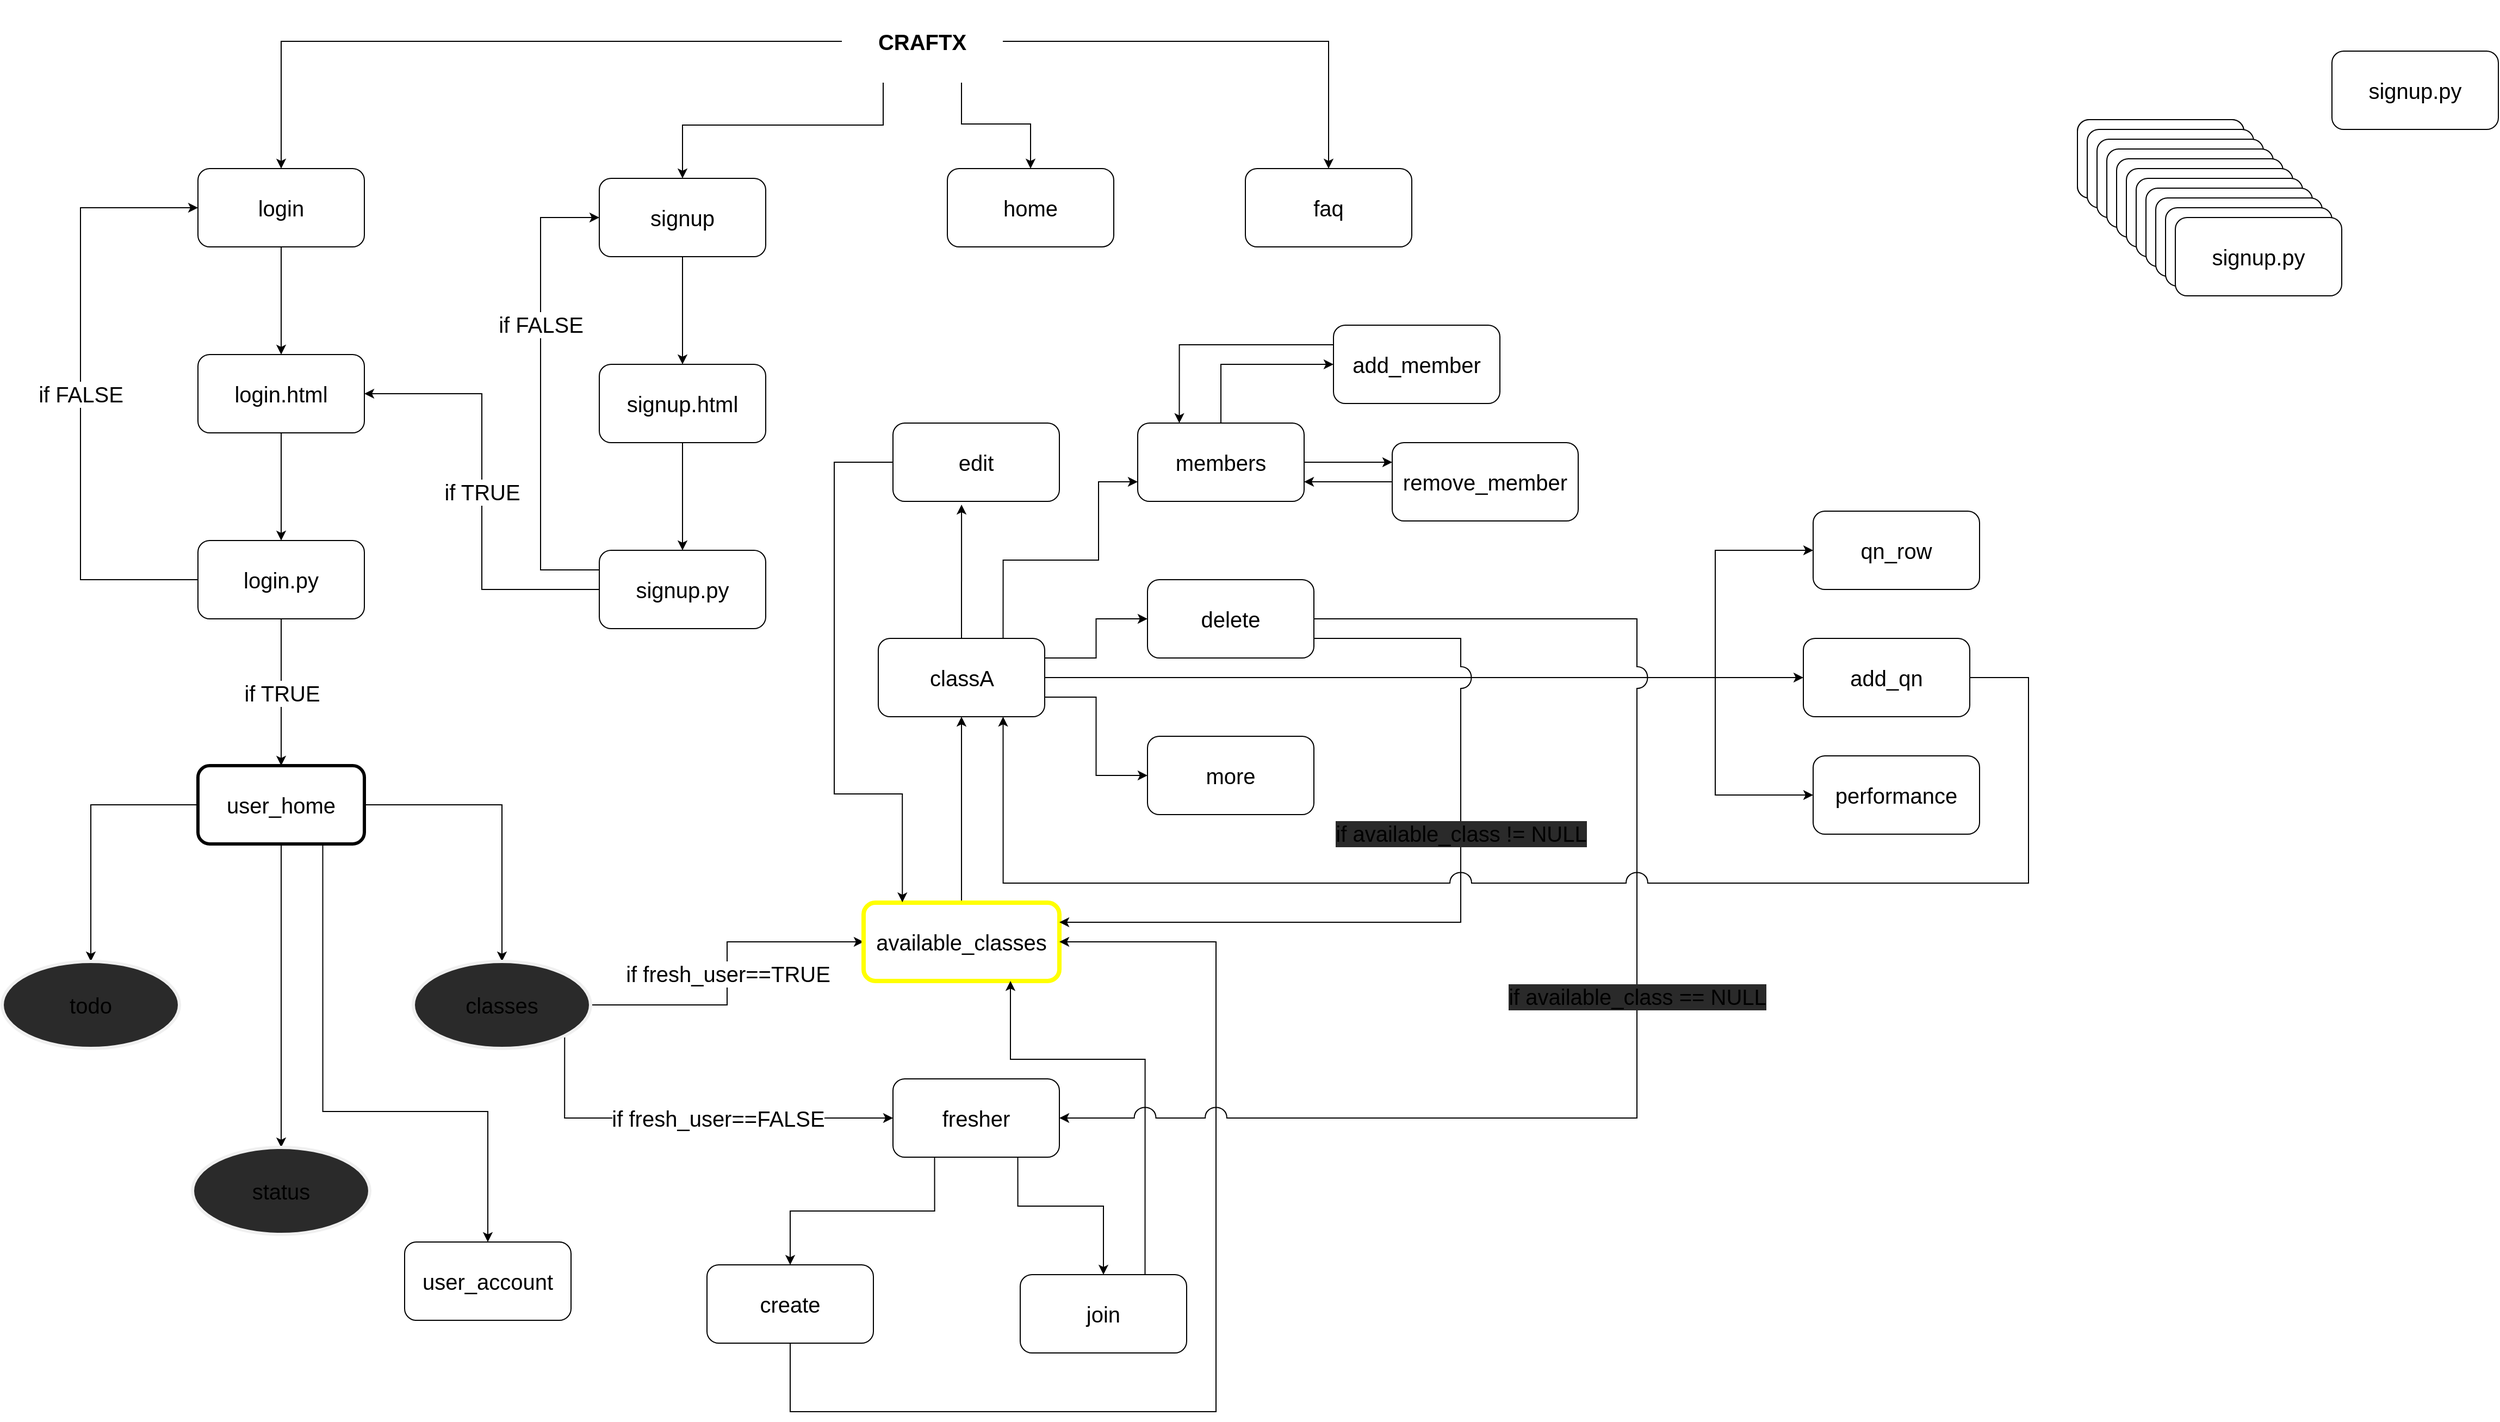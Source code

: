 <mxfile version="14.4.3" type="github">
  <diagram id="9yBxZeoPjb4uYD_nnHj8" name="Page-1">
    <mxGraphModel dx="1736" dy="902" grid="1" gridSize="4" guides="1" tooltips="1" connect="1" arrows="1" fold="1" page="0" pageScale="1" pageWidth="2000" pageHeight="2000" math="0" shadow="0">
      <root>
        <mxCell id="0" />
        <mxCell id="1" parent="0" />
        <mxCell id="fFZW_oCPpxYMm6qtP-ck-10" style="edgeStyle=orthogonalEdgeStyle;rounded=0;orthogonalLoop=1;jettySize=auto;html=1;entryX=0.5;entryY=0;entryDx=0;entryDy=0;fontSize=20;sketch=0;shadow=0;" parent="1" source="fFZW_oCPpxYMm6qtP-ck-1" target="fFZW_oCPpxYMm6qtP-ck-7" edge="1">
          <mxGeometry relative="1" as="geometry">
            <Array as="points">
              <mxPoint x="864" y="185" />
              <mxPoint x="680" y="185" />
            </Array>
          </mxGeometry>
        </mxCell>
        <mxCell id="fFZW_oCPpxYMm6qtP-ck-11" style="edgeStyle=orthogonalEdgeStyle;rounded=0;orthogonalLoop=1;jettySize=auto;html=1;entryX=0.5;entryY=0;entryDx=0;entryDy=0;fontSize=20;sketch=0;shadow=0;" parent="1" source="fFZW_oCPpxYMm6qtP-ck-1" target="fFZW_oCPpxYMm6qtP-ck-8" edge="1">
          <mxGeometry relative="1" as="geometry">
            <Array as="points">
              <mxPoint x="936" y="184" />
              <mxPoint x="1000" y="184" />
            </Array>
          </mxGeometry>
        </mxCell>
        <mxCell id="fFZW_oCPpxYMm6qtP-ck-12" style="edgeStyle=orthogonalEdgeStyle;rounded=0;orthogonalLoop=1;jettySize=auto;html=1;entryX=0.5;entryY=0;entryDx=0;entryDy=0;fontSize=20;sketch=0;shadow=0;" parent="1" source="fFZW_oCPpxYMm6qtP-ck-1" target="fFZW_oCPpxYMm6qtP-ck-9" edge="1">
          <mxGeometry relative="1" as="geometry" />
        </mxCell>
        <mxCell id="fFZW_oCPpxYMm6qtP-ck-13" style="edgeStyle=orthogonalEdgeStyle;rounded=0;orthogonalLoop=1;jettySize=auto;html=1;entryX=0.5;entryY=0;entryDx=0;entryDy=0;fontSize=20;sketch=0;shadow=0;" parent="1" source="fFZW_oCPpxYMm6qtP-ck-1" target="fFZW_oCPpxYMm6qtP-ck-2" edge="1">
          <mxGeometry relative="1" as="geometry" />
        </mxCell>
        <mxCell id="fFZW_oCPpxYMm6qtP-ck-1" value="&lt;font style=&quot;font-size: 20px&quot;&gt;CRAFTX&lt;/font&gt;" style="rounded=0;whiteSpace=wrap;html=1;fontStyle=1;strokeWidth=4;sketch=0;shadow=0;strokeColor=#FFFFFF;" parent="1" vertex="1">
          <mxGeometry x="828" y="72" width="144" height="72" as="geometry" />
        </mxCell>
        <mxCell id="fFZW_oCPpxYMm6qtP-ck-18" style="edgeStyle=orthogonalEdgeStyle;rounded=0;orthogonalLoop=1;jettySize=auto;html=1;entryX=0.5;entryY=0;entryDx=0;entryDy=0;fontSize=20;sketch=0;shadow=0;" parent="1" source="fFZW_oCPpxYMm6qtP-ck-2" target="fFZW_oCPpxYMm6qtP-ck-17" edge="1">
          <mxGeometry relative="1" as="geometry" />
        </mxCell>
        <mxCell id="fFZW_oCPpxYMm6qtP-ck-2" value="login" style="rounded=1;whiteSpace=wrap;html=1;strokeWidth=1;perimeterSpacing=0;shadow=0;sketch=0;glass=0;fontSize=20;labelBorderColor=none;fontStyle=0;horizontal=1;align=center;verticalAlign=middle;" parent="1" vertex="1">
          <mxGeometry x="234" y="225" width="153" height="72" as="geometry" />
        </mxCell>
        <mxCell id="fFZW_oCPpxYMm6qtP-ck-24" style="edgeStyle=orthogonalEdgeStyle;rounded=0;orthogonalLoop=1;jettySize=auto;html=1;entryX=0.5;entryY=0;entryDx=0;entryDy=0;fontSize=20;sketch=0;shadow=0;" parent="1" source="fFZW_oCPpxYMm6qtP-ck-7" target="fFZW_oCPpxYMm6qtP-ck-23" edge="1">
          <mxGeometry relative="1" as="geometry" />
        </mxCell>
        <mxCell id="fFZW_oCPpxYMm6qtP-ck-7" value="signup" style="rounded=1;whiteSpace=wrap;html=1;strokeWidth=1;perimeterSpacing=0;shadow=0;sketch=0;glass=0;fontSize=20;labelBorderColor=none;fontStyle=0;horizontal=1;align=center;verticalAlign=middle;" parent="1" vertex="1">
          <mxGeometry x="603" y="234" width="153" height="72" as="geometry" />
        </mxCell>
        <mxCell id="fFZW_oCPpxYMm6qtP-ck-8" value="home" style="rounded=1;whiteSpace=wrap;html=1;strokeWidth=1;perimeterSpacing=0;shadow=0;sketch=0;glass=0;fontSize=20;labelBorderColor=none;fontStyle=0;horizontal=1;align=center;verticalAlign=middle;" parent="1" vertex="1">
          <mxGeometry x="923" y="225" width="153" height="72" as="geometry" />
        </mxCell>
        <mxCell id="fFZW_oCPpxYMm6qtP-ck-9" value="faq" style="rounded=1;whiteSpace=wrap;html=1;strokeWidth=1;perimeterSpacing=0;shadow=0;sketch=0;glass=0;fontSize=20;labelBorderColor=none;fontStyle=0;horizontal=1;align=center;verticalAlign=middle;" parent="1" vertex="1">
          <mxGeometry x="1197" y="225" width="153" height="72" as="geometry" />
        </mxCell>
        <mxCell id="fFZW_oCPpxYMm6qtP-ck-21" value="if TRUE" style="edgeStyle=orthogonalEdgeStyle;rounded=0;orthogonalLoop=1;jettySize=auto;html=1;entryX=0.5;entryY=0;entryDx=0;entryDy=0;fontSize=20;sketch=0;shadow=0;" parent="1" source="fFZW_oCPpxYMm6qtP-ck-15" target="fFZW_oCPpxYMm6qtP-ck-16" edge="1">
          <mxGeometry relative="1" as="geometry" />
        </mxCell>
        <mxCell id="fFZW_oCPpxYMm6qtP-ck-22" value="if FALSE" style="edgeStyle=orthogonalEdgeStyle;rounded=0;orthogonalLoop=1;jettySize=auto;html=1;entryX=0;entryY=0.5;entryDx=0;entryDy=0;fontSize=20;sketch=0;shadow=0;" parent="1" source="fFZW_oCPpxYMm6qtP-ck-15" target="fFZW_oCPpxYMm6qtP-ck-2" edge="1">
          <mxGeometry relative="1" as="geometry">
            <Array as="points">
              <mxPoint x="126" y="603" />
              <mxPoint x="126" y="261" />
            </Array>
          </mxGeometry>
        </mxCell>
        <mxCell id="fFZW_oCPpxYMm6qtP-ck-15" value="login.py" style="rounded=1;whiteSpace=wrap;html=1;strokeWidth=1;perimeterSpacing=0;shadow=0;sketch=0;glass=0;fontSize=20;labelBorderColor=none;fontStyle=0;horizontal=1;align=center;verticalAlign=middle;" parent="1" vertex="1">
          <mxGeometry x="234" y="567" width="153" height="72" as="geometry" />
        </mxCell>
        <mxCell id="fFZW_oCPpxYMm6qtP-ck-32" style="edgeStyle=orthogonalEdgeStyle;rounded=0;sketch=0;orthogonalLoop=1;jettySize=auto;html=1;entryX=0.5;entryY=0;entryDx=0;entryDy=0;fontSize=20;shadow=0;" parent="1" source="fFZW_oCPpxYMm6qtP-ck-16" target="fFZW_oCPpxYMm6qtP-ck-31" edge="1">
          <mxGeometry relative="1" as="geometry" />
        </mxCell>
        <mxCell id="fFZW_oCPpxYMm6qtP-ck-33" style="edgeStyle=orthogonalEdgeStyle;rounded=0;sketch=0;orthogonalLoop=1;jettySize=auto;html=1;entryX=0.5;entryY=0;entryDx=0;entryDy=0;fontSize=20;shadow=0;" parent="1" source="fFZW_oCPpxYMm6qtP-ck-16" target="fFZW_oCPpxYMm6qtP-ck-29" edge="1">
          <mxGeometry relative="1" as="geometry" />
        </mxCell>
        <mxCell id="fFZW_oCPpxYMm6qtP-ck-34" style="edgeStyle=orthogonalEdgeStyle;rounded=0;sketch=0;orthogonalLoop=1;jettySize=auto;html=1;entryX=0.5;entryY=0;entryDx=0;entryDy=0;fontSize=20;shadow=0;" parent="1" source="fFZW_oCPpxYMm6qtP-ck-16" target="fFZW_oCPpxYMm6qtP-ck-30" edge="1">
          <mxGeometry relative="1" as="geometry" />
        </mxCell>
        <mxCell id="DR5TsTOSP0Q5MDGVdr88-40" style="edgeStyle=orthogonalEdgeStyle;rounded=0;sketch=0;orthogonalLoop=1;jettySize=auto;html=1;exitX=0.75;exitY=1;exitDx=0;exitDy=0;entryX=0.5;entryY=0;entryDx=0;entryDy=0;shadow=0;labelBackgroundColor=#2A2A2A;strokeWidth=1;" parent="1" source="fFZW_oCPpxYMm6qtP-ck-16" target="DR5TsTOSP0Q5MDGVdr88-19" edge="1">
          <mxGeometry relative="1" as="geometry">
            <Array as="points">
              <mxPoint x="349" y="1092" />
              <mxPoint x="501" y="1092" />
            </Array>
          </mxGeometry>
        </mxCell>
        <mxCell id="fFZW_oCPpxYMm6qtP-ck-16" value="user_home" style="rounded=1;whiteSpace=wrap;html=1;strokeWidth=3;perimeterSpacing=0;shadow=0;sketch=0;glass=0;fontSize=20;labelBorderColor=none;fontStyle=0;horizontal=1;align=center;verticalAlign=middle;" parent="1" vertex="1">
          <mxGeometry x="234" y="774" width="153" height="72" as="geometry" />
        </mxCell>
        <mxCell id="fFZW_oCPpxYMm6qtP-ck-19" style="edgeStyle=orthogonalEdgeStyle;rounded=0;orthogonalLoop=1;jettySize=auto;html=1;entryX=0.5;entryY=0;entryDx=0;entryDy=0;fontSize=20;sketch=0;shadow=0;" parent="1" source="fFZW_oCPpxYMm6qtP-ck-17" target="fFZW_oCPpxYMm6qtP-ck-15" edge="1">
          <mxGeometry relative="1" as="geometry" />
        </mxCell>
        <mxCell id="fFZW_oCPpxYMm6qtP-ck-17" value="login.html" style="rounded=1;whiteSpace=wrap;html=1;strokeWidth=1;perimeterSpacing=0;shadow=0;sketch=0;glass=0;fontSize=20;labelBorderColor=none;fontStyle=0;horizontal=1;align=center;verticalAlign=middle;" parent="1" vertex="1">
          <mxGeometry x="234" y="396" width="153" height="72" as="geometry" />
        </mxCell>
        <mxCell id="fFZW_oCPpxYMm6qtP-ck-26" style="edgeStyle=orthogonalEdgeStyle;rounded=0;orthogonalLoop=1;jettySize=auto;html=1;entryX=0.5;entryY=0;entryDx=0;entryDy=0;fontSize=20;sketch=0;shadow=0;" parent="1" source="fFZW_oCPpxYMm6qtP-ck-23" target="fFZW_oCPpxYMm6qtP-ck-25" edge="1">
          <mxGeometry relative="1" as="geometry" />
        </mxCell>
        <mxCell id="fFZW_oCPpxYMm6qtP-ck-23" value="signup.html" style="rounded=1;whiteSpace=wrap;html=1;strokeWidth=1;perimeterSpacing=0;shadow=0;sketch=0;glass=0;fontSize=20;labelBorderColor=none;fontStyle=0;horizontal=1;align=center;verticalAlign=middle;" parent="1" vertex="1">
          <mxGeometry x="603" y="405" width="153" height="72" as="geometry" />
        </mxCell>
        <mxCell id="fFZW_oCPpxYMm6qtP-ck-27" value="if TRUE" style="edgeStyle=orthogonalEdgeStyle;rounded=0;orthogonalLoop=1;jettySize=auto;html=1;entryX=1;entryY=0.5;entryDx=0;entryDy=0;fontSize=20;sketch=0;shadow=0;" parent="1" source="fFZW_oCPpxYMm6qtP-ck-25" target="fFZW_oCPpxYMm6qtP-ck-17" edge="1">
          <mxGeometry relative="1" as="geometry" />
        </mxCell>
        <mxCell id="fFZW_oCPpxYMm6qtP-ck-28" value="if FALSE" style="edgeStyle=orthogonalEdgeStyle;rounded=0;orthogonalLoop=1;jettySize=auto;html=1;exitX=0;exitY=0.25;exitDx=0;exitDy=0;entryX=0;entryY=0.5;entryDx=0;entryDy=0;fontSize=20;sketch=0;shadow=0;" parent="1" source="fFZW_oCPpxYMm6qtP-ck-25" target="fFZW_oCPpxYMm6qtP-ck-7" edge="1">
          <mxGeometry x="0.296" relative="1" as="geometry">
            <Array as="points">
              <mxPoint x="549" y="594" />
              <mxPoint x="549" y="270" />
            </Array>
            <mxPoint as="offset" />
          </mxGeometry>
        </mxCell>
        <mxCell id="fFZW_oCPpxYMm6qtP-ck-25" value="signup.py" style="rounded=1;whiteSpace=wrap;html=1;strokeWidth=1;perimeterSpacing=0;shadow=0;sketch=0;glass=0;fontSize=20;labelBorderColor=none;fontStyle=0;horizontal=1;align=center;verticalAlign=middle;" parent="1" vertex="1">
          <mxGeometry x="603" y="576" width="153" height="72" as="geometry" />
        </mxCell>
        <mxCell id="fFZW_oCPpxYMm6qtP-ck-41" value="if fresh_user==TRUE" style="edgeStyle=orthogonalEdgeStyle;rounded=0;sketch=0;orthogonalLoop=1;jettySize=auto;html=1;exitX=1;exitY=0.5;exitDx=0;exitDy=0;entryX=0;entryY=0.5;entryDx=0;entryDy=0;fontSize=20;shadow=0;" parent="1" source="fFZW_oCPpxYMm6qtP-ck-29" target="fFZW_oCPpxYMm6qtP-ck-35" edge="1">
          <mxGeometry relative="1" as="geometry" />
        </mxCell>
        <mxCell id="fFZW_oCPpxYMm6qtP-ck-42" value="if fresh_user==FALSE" style="edgeStyle=orthogonalEdgeStyle;rounded=0;sketch=0;orthogonalLoop=1;jettySize=auto;html=1;exitX=1;exitY=1;exitDx=0;exitDy=0;entryX=0;entryY=0.5;entryDx=0;entryDy=0;fontSize=20;shadow=0;" parent="1" source="fFZW_oCPpxYMm6qtP-ck-29" target="fFZW_oCPpxYMm6qtP-ck-40" edge="1">
          <mxGeometry x="0.148" relative="1" as="geometry">
            <Array as="points">
              <mxPoint x="571" y="1098" />
            </Array>
            <mxPoint as="offset" />
          </mxGeometry>
        </mxCell>
        <mxCell id="fFZW_oCPpxYMm6qtP-ck-29" value="classes" style="ellipse;whiteSpace=wrap;html=1;shadow=0;glass=0;sketch=0;strokeColor=#f0f0f0;strokeWidth=3;fillColor=#2a2a2a;gradientColor=none;fontSize=20;align=center;" parent="1" vertex="1">
          <mxGeometry x="432" y="954" width="163" height="80" as="geometry" />
        </mxCell>
        <mxCell id="fFZW_oCPpxYMm6qtP-ck-30" value="todo" style="ellipse;whiteSpace=wrap;html=1;shadow=0;glass=0;sketch=0;strokeColor=#f0f0f0;strokeWidth=3;fillColor=#2a2a2a;gradientColor=none;fontSize=20;align=center;" parent="1" vertex="1">
          <mxGeometry x="54" y="954" width="163" height="80" as="geometry" />
        </mxCell>
        <mxCell id="fFZW_oCPpxYMm6qtP-ck-31" value="status" style="ellipse;whiteSpace=wrap;html=1;shadow=0;glass=0;sketch=0;strokeColor=#f0f0f0;strokeWidth=3;fillColor=#2a2a2a;gradientColor=none;fontSize=20;align=center;" parent="1" vertex="1">
          <mxGeometry x="229" y="1125" width="163" height="80" as="geometry" />
        </mxCell>
        <mxCell id="fFZW_oCPpxYMm6qtP-ck-55" style="edgeStyle=orthogonalEdgeStyle;rounded=0;sketch=0;orthogonalLoop=1;jettySize=auto;html=1;entryX=0.5;entryY=1;entryDx=0;entryDy=0;fontSize=20;shadow=0;" parent="1" source="fFZW_oCPpxYMm6qtP-ck-35" target="fFZW_oCPpxYMm6qtP-ck-36" edge="1">
          <mxGeometry relative="1" as="geometry" />
        </mxCell>
        <mxCell id="fFZW_oCPpxYMm6qtP-ck-35" value="available_classes" style="rounded=1;whiteSpace=wrap;html=1;strokeWidth=4;perimeterSpacing=0;shadow=0;sketch=0;glass=0;fontSize=20;labelBorderColor=none;fontStyle=0;horizontal=1;align=center;verticalAlign=middle;strokeColor=#FFFF00;" parent="1" vertex="1">
          <mxGeometry x="846" y="900" width="180" height="72" as="geometry" />
        </mxCell>
        <mxCell id="DR5TsTOSP0Q5MDGVdr88-1" style="edgeStyle=orthogonalEdgeStyle;rounded=0;sketch=0;orthogonalLoop=1;jettySize=auto;html=1;exitX=0.5;exitY=0;exitDx=0;exitDy=0;entryX=0.412;entryY=1.042;entryDx=0;entryDy=0;entryPerimeter=0;shadow=0;labelBackgroundColor=#2A2A2A;" parent="1" source="fFZW_oCPpxYMm6qtP-ck-36" target="fFZW_oCPpxYMm6qtP-ck-37" edge="1">
          <mxGeometry relative="1" as="geometry" />
        </mxCell>
        <mxCell id="DR5TsTOSP0Q5MDGVdr88-3" style="edgeStyle=orthogonalEdgeStyle;rounded=0;sketch=0;orthogonalLoop=1;jettySize=auto;html=1;exitX=0.75;exitY=0;exitDx=0;exitDy=0;entryX=0;entryY=0.75;entryDx=0;entryDy=0;shadow=0;labelBackgroundColor=#2A2A2A;" parent="1" source="fFZW_oCPpxYMm6qtP-ck-36" target="fFZW_oCPpxYMm6qtP-ck-39" edge="1">
          <mxGeometry relative="1" as="geometry">
            <Array as="points">
              <mxPoint x="974" y="585" />
              <mxPoint x="1062" y="585" />
              <mxPoint x="1062" y="513" />
            </Array>
          </mxGeometry>
        </mxCell>
        <mxCell id="DR5TsTOSP0Q5MDGVdr88-4" style="edgeStyle=orthogonalEdgeStyle;rounded=0;sketch=0;orthogonalLoop=1;jettySize=auto;html=1;exitX=1;exitY=0.25;exitDx=0;exitDy=0;entryX=0;entryY=0.5;entryDx=0;entryDy=0;shadow=0;labelBackgroundColor=#2A2A2A;" parent="1" source="fFZW_oCPpxYMm6qtP-ck-36" target="fFZW_oCPpxYMm6qtP-ck-56" edge="1">
          <mxGeometry relative="1" as="geometry" />
        </mxCell>
        <mxCell id="DR5TsTOSP0Q5MDGVdr88-5" style="edgeStyle=orthogonalEdgeStyle;rounded=0;sketch=0;orthogonalLoop=1;jettySize=auto;html=1;exitX=1;exitY=0.75;exitDx=0;exitDy=0;entryX=0;entryY=0.5;entryDx=0;entryDy=0;shadow=0;labelBackgroundColor=#2A2A2A;" parent="1" source="fFZW_oCPpxYMm6qtP-ck-36" target="fFZW_oCPpxYMm6qtP-ck-58" edge="1">
          <mxGeometry relative="1" as="geometry" />
        </mxCell>
        <mxCell id="DR5TsTOSP0Q5MDGVdr88-34" style="edgeStyle=orthogonalEdgeStyle;rounded=0;sketch=0;orthogonalLoop=1;jettySize=auto;html=1;exitX=1;exitY=0.5;exitDx=0;exitDy=0;shadow=0;labelBackgroundColor=#2A2A2A;strokeWidth=1;" parent="1" source="fFZW_oCPpxYMm6qtP-ck-36" edge="1">
          <mxGeometry relative="1" as="geometry">
            <mxPoint x="1710" y="693" as="targetPoint" />
          </mxGeometry>
        </mxCell>
        <mxCell id="DR5TsTOSP0Q5MDGVdr88-35" style="edgeStyle=orthogonalEdgeStyle;rounded=0;sketch=0;orthogonalLoop=1;jettySize=auto;html=1;exitX=1;exitY=0.5;exitDx=0;exitDy=0;entryX=0;entryY=0.5;entryDx=0;entryDy=0;shadow=0;labelBackgroundColor=#2A2A2A;strokeWidth=1;" parent="1" source="fFZW_oCPpxYMm6qtP-ck-36" target="DR5TsTOSP0Q5MDGVdr88-21" edge="1">
          <mxGeometry relative="1" as="geometry">
            <Array as="points">
              <mxPoint x="1629" y="693" />
              <mxPoint x="1629" y="801" />
            </Array>
          </mxGeometry>
        </mxCell>
        <mxCell id="DR5TsTOSP0Q5MDGVdr88-36" style="edgeStyle=orthogonalEdgeStyle;rounded=0;sketch=0;orthogonalLoop=1;jettySize=auto;html=1;exitX=1;exitY=0.5;exitDx=0;exitDy=0;entryX=0;entryY=0.5;entryDx=0;entryDy=0;shadow=0;labelBackgroundColor=#2A2A2A;strokeWidth=1;" parent="1" source="fFZW_oCPpxYMm6qtP-ck-36" target="DR5TsTOSP0Q5MDGVdr88-20" edge="1">
          <mxGeometry relative="1" as="geometry">
            <Array as="points">
              <mxPoint x="1629" y="693" />
              <mxPoint x="1629" y="576" />
            </Array>
          </mxGeometry>
        </mxCell>
        <mxCell id="fFZW_oCPpxYMm6qtP-ck-36" value="classA" style="rounded=1;whiteSpace=wrap;html=1;strokeWidth=1;perimeterSpacing=0;shadow=0;sketch=0;glass=0;fontSize=20;labelBorderColor=none;fontStyle=0;horizontal=1;align=center;verticalAlign=middle;" parent="1" vertex="1">
          <mxGeometry x="859.5" y="657" width="153" height="72" as="geometry" />
        </mxCell>
        <mxCell id="DR5TsTOSP0Q5MDGVdr88-23" style="edgeStyle=orthogonalEdgeStyle;rounded=0;sketch=0;orthogonalLoop=1;jettySize=auto;html=1;exitX=0;exitY=0.5;exitDx=0;exitDy=0;entryX=0.198;entryY=-0.005;entryDx=0;entryDy=0;entryPerimeter=0;shadow=0;labelBackgroundColor=#2A2A2A;" parent="1" source="fFZW_oCPpxYMm6qtP-ck-37" target="fFZW_oCPpxYMm6qtP-ck-35" edge="1">
          <mxGeometry relative="1" as="geometry">
            <Array as="points">
              <mxPoint x="819" y="495" />
              <mxPoint x="819" y="800" />
              <mxPoint x="882" y="800" />
            </Array>
          </mxGeometry>
        </mxCell>
        <mxCell id="fFZW_oCPpxYMm6qtP-ck-37" value="edit" style="rounded=1;whiteSpace=wrap;html=1;strokeWidth=1;perimeterSpacing=0;shadow=0;sketch=0;glass=0;fontSize=20;labelBorderColor=none;fontStyle=0;horizontal=1;align=center;verticalAlign=middle;" parent="1" vertex="1">
          <mxGeometry x="873" y="459" width="153" height="72" as="geometry" />
        </mxCell>
        <mxCell id="DR5TsTOSP0Q5MDGVdr88-26" style="edgeStyle=orthogonalEdgeStyle;rounded=0;sketch=0;orthogonalLoop=1;jettySize=auto;html=1;exitX=0.5;exitY=0;exitDx=0;exitDy=0;entryX=0;entryY=0.5;entryDx=0;entryDy=0;shadow=0;labelBackgroundColor=#2A2A2A;strokeWidth=1;" parent="1" source="fFZW_oCPpxYMm6qtP-ck-39" target="fFZW_oCPpxYMm6qtP-ck-57" edge="1">
          <mxGeometry relative="1" as="geometry" />
        </mxCell>
        <mxCell id="DR5TsTOSP0Q5MDGVdr88-27" style="edgeStyle=orthogonalEdgeStyle;rounded=0;sketch=0;orthogonalLoop=1;jettySize=auto;html=1;exitX=1;exitY=0.5;exitDx=0;exitDy=0;entryX=0;entryY=0.25;entryDx=0;entryDy=0;shadow=0;labelBackgroundColor=#2A2A2A;strokeWidth=1;" parent="1" source="fFZW_oCPpxYMm6qtP-ck-39" target="fFZW_oCPpxYMm6qtP-ck-59" edge="1">
          <mxGeometry relative="1" as="geometry" />
        </mxCell>
        <mxCell id="fFZW_oCPpxYMm6qtP-ck-39" value="members" style="rounded=1;whiteSpace=wrap;html=1;strokeWidth=1;perimeterSpacing=0;shadow=0;sketch=0;glass=0;fontSize=20;labelBorderColor=none;fontStyle=0;horizontal=1;align=center;verticalAlign=middle;" parent="1" vertex="1">
          <mxGeometry x="1098" y="459" width="153" height="72" as="geometry" />
        </mxCell>
        <mxCell id="fFZW_oCPpxYMm6qtP-ck-46" style="edgeStyle=orthogonalEdgeStyle;rounded=0;sketch=0;orthogonalLoop=1;jettySize=auto;html=1;exitX=0.25;exitY=1;exitDx=0;exitDy=0;entryX=0.5;entryY=0;entryDx=0;entryDy=0;fontSize=20;shadow=0;" parent="1" source="fFZW_oCPpxYMm6qtP-ck-40" target="fFZW_oCPpxYMm6qtP-ck-44" edge="1">
          <mxGeometry relative="1" as="geometry" />
        </mxCell>
        <mxCell id="fFZW_oCPpxYMm6qtP-ck-47" style="edgeStyle=orthogonalEdgeStyle;rounded=0;sketch=0;orthogonalLoop=1;jettySize=auto;html=1;exitX=0.75;exitY=1;exitDx=0;exitDy=0;entryX=0.5;entryY=0;entryDx=0;entryDy=0;fontSize=20;shadow=0;" parent="1" source="fFZW_oCPpxYMm6qtP-ck-40" target="fFZW_oCPpxYMm6qtP-ck-45" edge="1">
          <mxGeometry relative="1" as="geometry">
            <Array as="points">
              <mxPoint x="988" y="1179" />
              <mxPoint x="1067" y="1179" />
            </Array>
          </mxGeometry>
        </mxCell>
        <mxCell id="fFZW_oCPpxYMm6qtP-ck-40" value="fresher" style="rounded=1;whiteSpace=wrap;html=1;strokeWidth=1;perimeterSpacing=0;shadow=0;sketch=0;glass=0;fontSize=20;labelBorderColor=none;fontStyle=0;horizontal=1;align=center;verticalAlign=middle;" parent="1" vertex="1">
          <mxGeometry x="873" y="1062" width="153" height="72" as="geometry" />
        </mxCell>
        <mxCell id="fFZW_oCPpxYMm6qtP-ck-52" style="edgeStyle=orthogonalEdgeStyle;rounded=0;sketch=0;orthogonalLoop=1;jettySize=auto;html=1;entryX=1;entryY=0.5;entryDx=0;entryDy=0;fontSize=20;shadow=0;" parent="1" source="fFZW_oCPpxYMm6qtP-ck-44" target="fFZW_oCPpxYMm6qtP-ck-35" edge="1">
          <mxGeometry relative="1" as="geometry">
            <Array as="points">
              <mxPoint x="779" y="1368" />
              <mxPoint x="1170" y="1368" />
              <mxPoint x="1170" y="936" />
            </Array>
          </mxGeometry>
        </mxCell>
        <mxCell id="fFZW_oCPpxYMm6qtP-ck-44" value="create" style="rounded=1;whiteSpace=wrap;html=1;strokeWidth=1;perimeterSpacing=0;shadow=0;sketch=0;glass=0;fontSize=20;labelBorderColor=none;fontStyle=0;horizontal=1;align=center;verticalAlign=middle;" parent="1" vertex="1">
          <mxGeometry x="702" y="1233" width="153" height="72" as="geometry" />
        </mxCell>
        <mxCell id="fFZW_oCPpxYMm6qtP-ck-50" style="edgeStyle=orthogonalEdgeStyle;rounded=0;sketch=0;orthogonalLoop=1;jettySize=auto;html=1;exitX=0.75;exitY=0;exitDx=0;exitDy=0;entryX=0.75;entryY=1;entryDx=0;entryDy=0;fontSize=20;shadow=0;" parent="1" source="fFZW_oCPpxYMm6qtP-ck-45" target="fFZW_oCPpxYMm6qtP-ck-35" edge="1">
          <mxGeometry relative="1" as="geometry">
            <Array as="points">
              <mxPoint x="1105" y="1044" />
              <mxPoint x="981" y="1044" />
            </Array>
          </mxGeometry>
        </mxCell>
        <mxCell id="fFZW_oCPpxYMm6qtP-ck-45" value="join" style="rounded=1;whiteSpace=wrap;html=1;strokeWidth=1;perimeterSpacing=0;shadow=0;sketch=0;glass=0;fontSize=20;labelBorderColor=none;fontStyle=0;horizontal=1;align=center;verticalAlign=middle;" parent="1" vertex="1">
          <mxGeometry x="990" y="1242" width="153" height="72" as="geometry" />
        </mxCell>
        <mxCell id="DR5TsTOSP0Q5MDGVdr88-25" value="&lt;font style=&quot;font-size: 20px&quot;&gt;if available_class == NULL&lt;/font&gt;" style="edgeStyle=orthogonalEdgeStyle;rounded=0;sketch=0;orthogonalLoop=1;jettySize=auto;html=1;exitX=1;exitY=0.5;exitDx=0;exitDy=0;entryX=1;entryY=0.5;entryDx=0;entryDy=0;shadow=0;labelBackgroundColor=#2A2A2A;jumpStyle=arc;jumpSize=20;" parent="1" edge="1">
          <mxGeometry relative="1" as="geometry">
            <mxPoint x="1260.0" y="639.0" as="sourcePoint" />
            <mxPoint x="1026" y="1098" as="targetPoint" />
            <Array as="points">
              <mxPoint x="1557" y="639" />
              <mxPoint x="1557" y="1098" />
            </Array>
          </mxGeometry>
        </mxCell>
        <mxCell id="DR5TsTOSP0Q5MDGVdr88-29" value="&lt;font style=&quot;font-size: 20px&quot;&gt;if available_class != NULL&lt;/font&gt;" style="edgeStyle=orthogonalEdgeStyle;rounded=0;sketch=0;orthogonalLoop=1;jettySize=auto;html=1;exitX=1;exitY=0.75;exitDx=0;exitDy=0;entryX=1;entryY=0.25;entryDx=0;entryDy=0;shadow=0;labelBackgroundColor=#2A2A2A;strokeWidth=1;jumpStyle=arc;jumpSize=20;" parent="1" source="fFZW_oCPpxYMm6qtP-ck-56" target="fFZW_oCPpxYMm6qtP-ck-35" edge="1">
          <mxGeometry x="-0.179" relative="1" as="geometry">
            <Array as="points">
              <mxPoint x="1395" y="657" />
              <mxPoint x="1395" y="918" />
            </Array>
            <mxPoint as="offset" />
          </mxGeometry>
        </mxCell>
        <mxCell id="fFZW_oCPpxYMm6qtP-ck-56" value="delete" style="rounded=1;whiteSpace=wrap;html=1;strokeWidth=1;perimeterSpacing=0;shadow=0;sketch=0;glass=0;fontSize=20;labelBorderColor=none;fontStyle=0;horizontal=1;align=center;verticalAlign=middle;" parent="1" vertex="1">
          <mxGeometry x="1107" y="603" width="153" height="72" as="geometry" />
        </mxCell>
        <mxCell id="DR5TsTOSP0Q5MDGVdr88-30" style="edgeStyle=orthogonalEdgeStyle;rounded=0;sketch=0;orthogonalLoop=1;jettySize=auto;html=1;exitX=0;exitY=0.25;exitDx=0;exitDy=0;entryX=0.25;entryY=0;entryDx=0;entryDy=0;shadow=0;labelBackgroundColor=#2A2A2A;strokeWidth=1;" parent="1" source="fFZW_oCPpxYMm6qtP-ck-57" target="fFZW_oCPpxYMm6qtP-ck-39" edge="1">
          <mxGeometry relative="1" as="geometry">
            <Array as="points">
              <mxPoint x="1136" y="387" />
            </Array>
          </mxGeometry>
        </mxCell>
        <mxCell id="fFZW_oCPpxYMm6qtP-ck-57" value="add_member" style="rounded=1;whiteSpace=wrap;html=1;strokeWidth=1;perimeterSpacing=0;shadow=0;sketch=0;glass=0;fontSize=20;labelBorderColor=none;fontStyle=0;horizontal=1;align=center;verticalAlign=middle;" parent="1" vertex="1">
          <mxGeometry x="1278" y="369" width="153" height="72" as="geometry" />
        </mxCell>
        <mxCell id="fFZW_oCPpxYMm6qtP-ck-58" value="more" style="rounded=1;whiteSpace=wrap;html=1;strokeWidth=1;perimeterSpacing=0;shadow=0;sketch=0;glass=0;fontSize=20;labelBorderColor=none;fontStyle=0;horizontal=1;align=center;verticalAlign=middle;" parent="1" vertex="1">
          <mxGeometry x="1107" y="747" width="153" height="72" as="geometry" />
        </mxCell>
        <mxCell id="DR5TsTOSP0Q5MDGVdr88-31" style="edgeStyle=orthogonalEdgeStyle;rounded=0;sketch=0;orthogonalLoop=1;jettySize=auto;html=1;exitX=0;exitY=0.5;exitDx=0;exitDy=0;entryX=1;entryY=0.75;entryDx=0;entryDy=0;shadow=0;labelBackgroundColor=#2A2A2A;strokeWidth=1;" parent="1" source="fFZW_oCPpxYMm6qtP-ck-59" target="fFZW_oCPpxYMm6qtP-ck-39" edge="1">
          <mxGeometry relative="1" as="geometry" />
        </mxCell>
        <mxCell id="fFZW_oCPpxYMm6qtP-ck-59" value="remove_member" style="rounded=1;whiteSpace=wrap;html=1;strokeWidth=1;perimeterSpacing=0;shadow=0;sketch=0;glass=0;fontSize=20;labelBorderColor=none;fontStyle=0;horizontal=1;align=center;verticalAlign=middle;" parent="1" vertex="1">
          <mxGeometry x="1332" y="477" width="171" height="72" as="geometry" />
        </mxCell>
        <mxCell id="fFZW_oCPpxYMm6qtP-ck-60" value="signup.py" style="rounded=1;whiteSpace=wrap;html=1;strokeWidth=1;perimeterSpacing=0;shadow=0;sketch=0;glass=0;fontSize=20;labelBorderColor=none;fontStyle=0;horizontal=1;align=center;verticalAlign=middle;" parent="1" vertex="1">
          <mxGeometry x="1962" y="180" width="153" height="72" as="geometry" />
        </mxCell>
        <mxCell id="fFZW_oCPpxYMm6qtP-ck-61" value="signup.py" style="rounded=1;whiteSpace=wrap;html=1;strokeWidth=1;perimeterSpacing=0;shadow=0;sketch=0;glass=0;fontSize=20;labelBorderColor=none;fontStyle=0;horizontal=1;align=center;verticalAlign=middle;" parent="1" vertex="1">
          <mxGeometry x="2196" y="117" width="153" height="72" as="geometry" />
        </mxCell>
        <mxCell id="DR5TsTOSP0Q5MDGVdr88-8" value="signup.py" style="rounded=1;whiteSpace=wrap;html=1;strokeWidth=1;perimeterSpacing=0;shadow=0;sketch=0;glass=0;fontSize=20;labelBorderColor=none;fontStyle=0;horizontal=1;align=center;verticalAlign=middle;" parent="1" vertex="1">
          <mxGeometry x="1962" y="180" width="153" height="72" as="geometry" />
        </mxCell>
        <mxCell id="DR5TsTOSP0Q5MDGVdr88-9" value="signup.py" style="rounded=1;whiteSpace=wrap;html=1;strokeWidth=1;perimeterSpacing=0;shadow=0;sketch=0;glass=0;fontSize=20;labelBorderColor=none;fontStyle=0;horizontal=1;align=center;verticalAlign=middle;" parent="1" vertex="1">
          <mxGeometry x="1971" y="189" width="153" height="72" as="geometry" />
        </mxCell>
        <mxCell id="DR5TsTOSP0Q5MDGVdr88-10" value="signup.py" style="rounded=1;whiteSpace=wrap;html=1;strokeWidth=1;perimeterSpacing=0;shadow=0;sketch=0;glass=0;fontSize=20;labelBorderColor=none;fontStyle=0;horizontal=1;align=center;verticalAlign=middle;" parent="1" vertex="1">
          <mxGeometry x="1980" y="198" width="153" height="72" as="geometry" />
        </mxCell>
        <mxCell id="DR5TsTOSP0Q5MDGVdr88-11" value="signup.py" style="rounded=1;whiteSpace=wrap;html=1;strokeWidth=1;perimeterSpacing=0;shadow=0;sketch=0;glass=0;fontSize=20;labelBorderColor=none;fontStyle=0;horizontal=1;align=center;verticalAlign=middle;" parent="1" vertex="1">
          <mxGeometry x="1989" y="207" width="153" height="72" as="geometry" />
        </mxCell>
        <mxCell id="DR5TsTOSP0Q5MDGVdr88-12" value="signup.py" style="rounded=1;whiteSpace=wrap;html=1;strokeWidth=1;perimeterSpacing=0;shadow=0;sketch=0;glass=0;fontSize=20;labelBorderColor=none;fontStyle=0;horizontal=1;align=center;verticalAlign=middle;" parent="1" vertex="1">
          <mxGeometry x="1998" y="216" width="153" height="72" as="geometry" />
        </mxCell>
        <mxCell id="DR5TsTOSP0Q5MDGVdr88-13" value="signup.py" style="rounded=1;whiteSpace=wrap;html=1;strokeWidth=1;perimeterSpacing=0;shadow=0;sketch=0;glass=0;fontSize=20;labelBorderColor=none;fontStyle=0;horizontal=1;align=center;verticalAlign=middle;" parent="1" vertex="1">
          <mxGeometry x="2007" y="225" width="153" height="72" as="geometry" />
        </mxCell>
        <mxCell id="DR5TsTOSP0Q5MDGVdr88-14" value="signup.py" style="rounded=1;whiteSpace=wrap;html=1;strokeWidth=1;perimeterSpacing=0;shadow=0;sketch=0;glass=0;fontSize=20;labelBorderColor=none;fontStyle=0;horizontal=1;align=center;verticalAlign=middle;" parent="1" vertex="1">
          <mxGeometry x="2016" y="234" width="153" height="72" as="geometry" />
        </mxCell>
        <mxCell id="DR5TsTOSP0Q5MDGVdr88-15" value="signup.py" style="rounded=1;whiteSpace=wrap;html=1;strokeWidth=1;perimeterSpacing=0;shadow=0;sketch=0;glass=0;fontSize=20;labelBorderColor=none;fontStyle=0;horizontal=1;align=center;verticalAlign=middle;" parent="1" vertex="1">
          <mxGeometry x="2025" y="243" width="153" height="72" as="geometry" />
        </mxCell>
        <mxCell id="DR5TsTOSP0Q5MDGVdr88-16" value="signup.py" style="rounded=1;whiteSpace=wrap;html=1;strokeWidth=1;perimeterSpacing=0;shadow=0;sketch=0;glass=0;fontSize=20;labelBorderColor=none;fontStyle=0;horizontal=1;align=center;verticalAlign=middle;" parent="1" vertex="1">
          <mxGeometry x="2034" y="252" width="153" height="72" as="geometry" />
        </mxCell>
        <mxCell id="DR5TsTOSP0Q5MDGVdr88-17" value="signup.py" style="rounded=1;whiteSpace=wrap;html=1;strokeWidth=1;perimeterSpacing=0;shadow=0;sketch=0;glass=0;fontSize=20;labelBorderColor=none;fontStyle=0;horizontal=1;align=center;verticalAlign=middle;" parent="1" vertex="1">
          <mxGeometry x="2043" y="261" width="153" height="72" as="geometry" />
        </mxCell>
        <mxCell id="DR5TsTOSP0Q5MDGVdr88-18" value="signup.py" style="rounded=1;whiteSpace=wrap;html=1;strokeWidth=1;perimeterSpacing=0;shadow=0;sketch=0;glass=0;fontSize=20;labelBorderColor=none;fontStyle=0;horizontal=1;align=center;verticalAlign=middle;" parent="1" vertex="1">
          <mxGeometry x="2052" y="270" width="153" height="72" as="geometry" />
        </mxCell>
        <mxCell id="DR5TsTOSP0Q5MDGVdr88-19" value="user_account" style="rounded=1;whiteSpace=wrap;html=1;strokeWidth=1;perimeterSpacing=0;shadow=0;sketch=0;glass=0;fontSize=20;labelBorderColor=none;fontStyle=0;horizontal=1;align=center;verticalAlign=middle;" parent="1" vertex="1">
          <mxGeometry x="424" y="1212" width="153" height="72" as="geometry" />
        </mxCell>
        <mxCell id="DR5TsTOSP0Q5MDGVdr88-20" value="qn_row" style="rounded=1;whiteSpace=wrap;html=1;strokeWidth=1;perimeterSpacing=0;shadow=0;sketch=0;glass=0;fontSize=20;labelBorderColor=none;fontStyle=0;horizontal=1;align=center;verticalAlign=middle;" parent="1" vertex="1">
          <mxGeometry x="1719" y="540" width="153" height="72" as="geometry" />
        </mxCell>
        <mxCell id="DR5TsTOSP0Q5MDGVdr88-21" value="performance" style="rounded=1;whiteSpace=wrap;html=1;strokeWidth=1;perimeterSpacing=0;shadow=0;sketch=0;glass=0;fontSize=20;labelBorderColor=none;fontStyle=0;horizontal=1;align=center;verticalAlign=middle;" parent="1" vertex="1">
          <mxGeometry x="1719" y="765" width="153" height="72" as="geometry" />
        </mxCell>
        <mxCell id="DR5TsTOSP0Q5MDGVdr88-39" style="edgeStyle=orthogonalEdgeStyle;rounded=0;sketch=0;orthogonalLoop=1;jettySize=auto;html=1;exitX=1;exitY=0.75;exitDx=0;exitDy=0;entryX=0.75;entryY=1;entryDx=0;entryDy=0;shadow=0;labelBackgroundColor=#2A2A2A;strokeWidth=1;jumpStyle=arc;jumpSize=20;" parent="1" source="DR5TsTOSP0Q5MDGVdr88-22" target="fFZW_oCPpxYMm6qtP-ck-36" edge="1">
          <mxGeometry relative="1" as="geometry">
            <Array as="points">
              <mxPoint x="1863" y="693" />
              <mxPoint x="1917" y="693" />
              <mxPoint x="1917" y="882" />
              <mxPoint x="974" y="882" />
            </Array>
          </mxGeometry>
        </mxCell>
        <mxCell id="DR5TsTOSP0Q5MDGVdr88-22" value="add_qn" style="rounded=1;whiteSpace=wrap;html=1;strokeWidth=1;perimeterSpacing=0;shadow=0;sketch=0;glass=0;fontSize=20;labelBorderColor=none;fontStyle=0;horizontal=1;align=center;verticalAlign=middle;" parent="1" vertex="1">
          <mxGeometry x="1710" y="657" width="153" height="72" as="geometry" />
        </mxCell>
      </root>
    </mxGraphModel>
  </diagram>
</mxfile>
